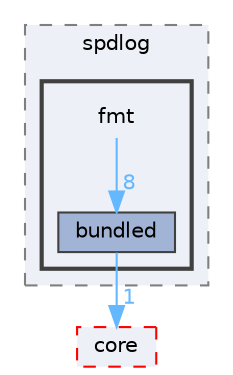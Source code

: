 digraph "runtime/spdlog/include/spdlog/fmt"
{
 // LATEX_PDF_SIZE
  bgcolor="transparent";
  edge [fontname=Helvetica,fontsize=10,labelfontname=Helvetica,labelfontsize=10];
  node [fontname=Helvetica,fontsize=10,shape=box,height=0.2,width=0.4];
  compound=true
  subgraph clusterdir_f91cb28768f79a66d56060ff03aad68f {
    graph [ bgcolor="#edf0f7", pencolor="grey50", label="spdlog", fontname=Helvetica,fontsize=10 style="filled,dashed", URL="dir_f91cb28768f79a66d56060ff03aad68f.html",tooltip=""]
  subgraph clusterdir_e52efc88c58533ba470e61c8cdbfa49f {
    graph [ bgcolor="#edf0f7", pencolor="grey25", label="", fontname=Helvetica,fontsize=10 style="filled,bold", URL="dir_e52efc88c58533ba470e61c8cdbfa49f.html",tooltip=""]
    dir_e52efc88c58533ba470e61c8cdbfa49f [shape=plaintext, label="fmt"];
  dir_3c90f85bea086b3aea1debab7f05e8e3 [label="bundled", fillcolor="#a2b4d6", color="grey25", style="filled", URL="dir_3c90f85bea086b3aea1debab7f05e8e3.html",tooltip=""];
  }
  }
  dir_0b94c9ea5f3d98712a457061cc05ff83 [label="core", fillcolor="#edf0f7", color="red", style="filled,dashed", URL="dir_0b94c9ea5f3d98712a457061cc05ff83.html",tooltip=""];
  dir_e52efc88c58533ba470e61c8cdbfa49f->dir_3c90f85bea086b3aea1debab7f05e8e3 [headlabel="8", labeldistance=1.5 headhref="dir_000071_000014.html" href="dir_000071_000014.html" color="steelblue1" fontcolor="steelblue1"];
  dir_3c90f85bea086b3aea1debab7f05e8e3->dir_0b94c9ea5f3d98712a457061cc05ff83 [headlabel="1", labeldistance=1.5 headhref="dir_000014_000023.html" href="dir_000014_000023.html" color="steelblue1" fontcolor="steelblue1"];
}

